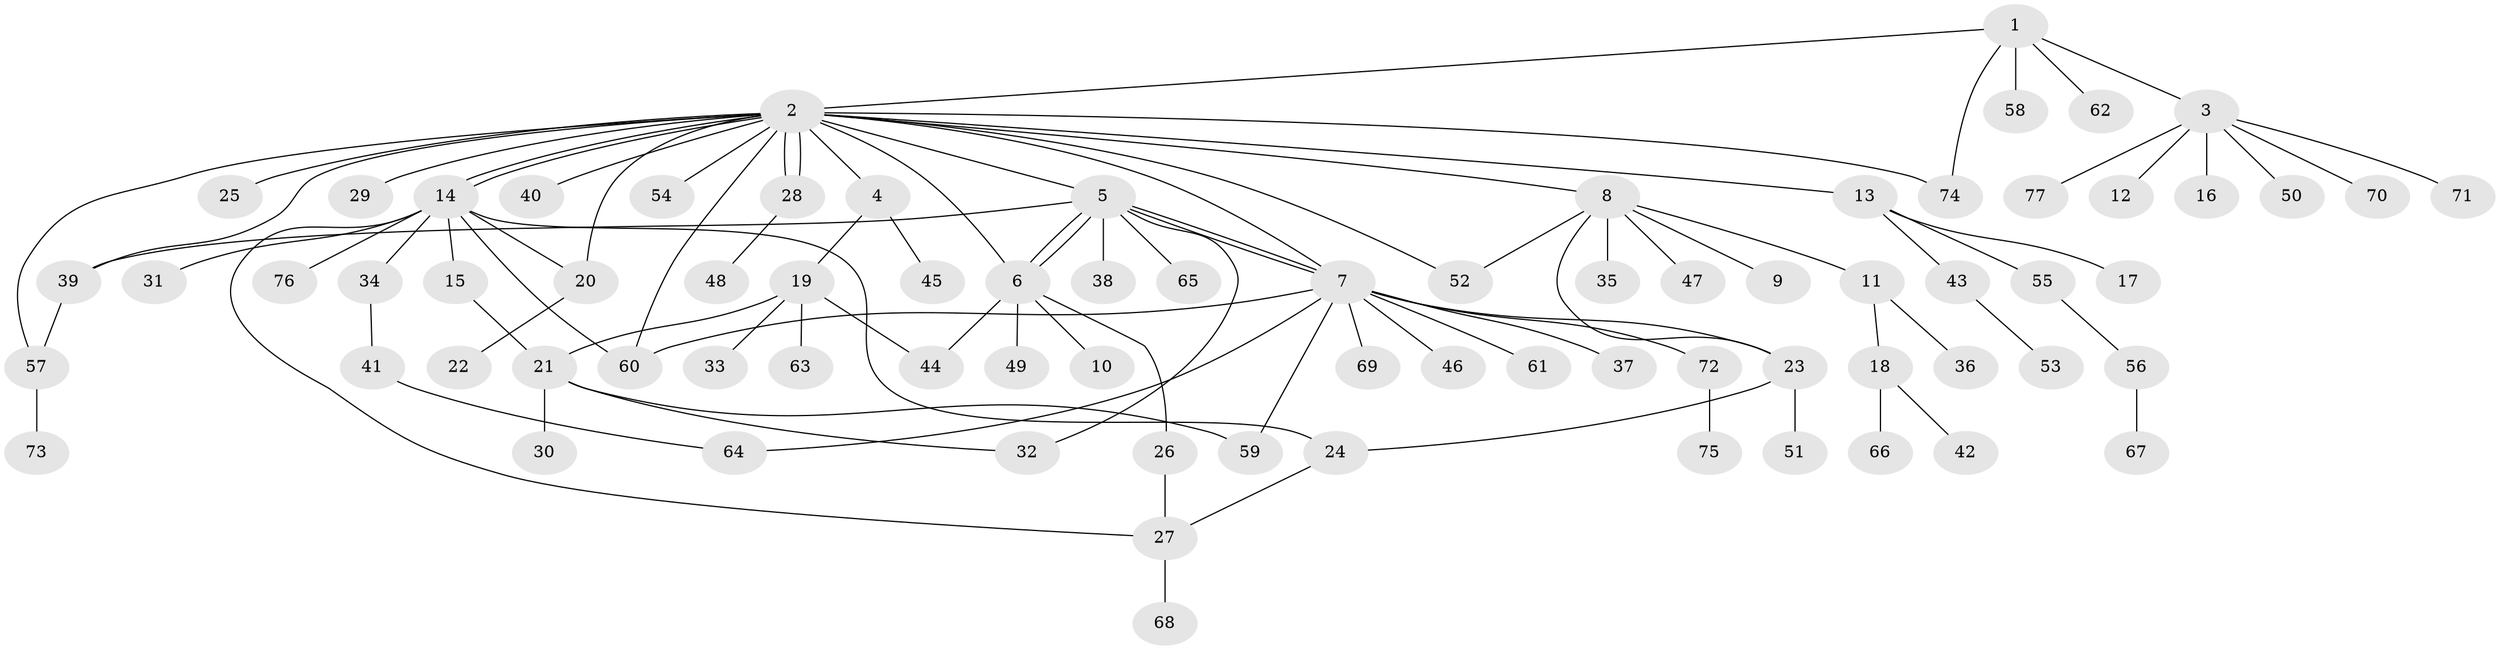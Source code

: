 // coarse degree distribution, {2: 0.2222222222222222, 9: 0.018518518518518517, 3: 0.09259259259259259, 16: 0.018518518518518517, 1: 0.5, 4: 0.05555555555555555, 10: 0.018518518518518517, 5: 0.018518518518518517, 6: 0.05555555555555555}
// Generated by graph-tools (version 1.1) at 2025/36/03/04/25 23:36:55]
// undirected, 77 vertices, 98 edges
graph export_dot {
  node [color=gray90,style=filled];
  1;
  2;
  3;
  4;
  5;
  6;
  7;
  8;
  9;
  10;
  11;
  12;
  13;
  14;
  15;
  16;
  17;
  18;
  19;
  20;
  21;
  22;
  23;
  24;
  25;
  26;
  27;
  28;
  29;
  30;
  31;
  32;
  33;
  34;
  35;
  36;
  37;
  38;
  39;
  40;
  41;
  42;
  43;
  44;
  45;
  46;
  47;
  48;
  49;
  50;
  51;
  52;
  53;
  54;
  55;
  56;
  57;
  58;
  59;
  60;
  61;
  62;
  63;
  64;
  65;
  66;
  67;
  68;
  69;
  70;
  71;
  72;
  73;
  74;
  75;
  76;
  77;
  1 -- 2;
  1 -- 3;
  1 -- 58;
  1 -- 62;
  1 -- 74;
  2 -- 4;
  2 -- 5;
  2 -- 6;
  2 -- 7;
  2 -- 8;
  2 -- 13;
  2 -- 14;
  2 -- 14;
  2 -- 20;
  2 -- 25;
  2 -- 28;
  2 -- 28;
  2 -- 29;
  2 -- 39;
  2 -- 40;
  2 -- 52;
  2 -- 54;
  2 -- 57;
  2 -- 60;
  2 -- 74;
  3 -- 12;
  3 -- 16;
  3 -- 50;
  3 -- 70;
  3 -- 71;
  3 -- 77;
  4 -- 19;
  4 -- 45;
  5 -- 6;
  5 -- 6;
  5 -- 7;
  5 -- 7;
  5 -- 32;
  5 -- 38;
  5 -- 39;
  5 -- 65;
  6 -- 10;
  6 -- 26;
  6 -- 44;
  6 -- 49;
  7 -- 23;
  7 -- 37;
  7 -- 46;
  7 -- 59;
  7 -- 60;
  7 -- 61;
  7 -- 64;
  7 -- 69;
  7 -- 72;
  8 -- 9;
  8 -- 11;
  8 -- 23;
  8 -- 35;
  8 -- 47;
  8 -- 52;
  11 -- 18;
  11 -- 36;
  13 -- 17;
  13 -- 43;
  13 -- 55;
  14 -- 15;
  14 -- 20;
  14 -- 24;
  14 -- 27;
  14 -- 31;
  14 -- 34;
  14 -- 60;
  14 -- 76;
  15 -- 21;
  18 -- 42;
  18 -- 66;
  19 -- 21;
  19 -- 33;
  19 -- 44;
  19 -- 63;
  20 -- 22;
  21 -- 30;
  21 -- 32;
  21 -- 59;
  23 -- 24;
  23 -- 51;
  24 -- 27;
  26 -- 27;
  27 -- 68;
  28 -- 48;
  34 -- 41;
  39 -- 57;
  41 -- 64;
  43 -- 53;
  55 -- 56;
  56 -- 67;
  57 -- 73;
  72 -- 75;
}
